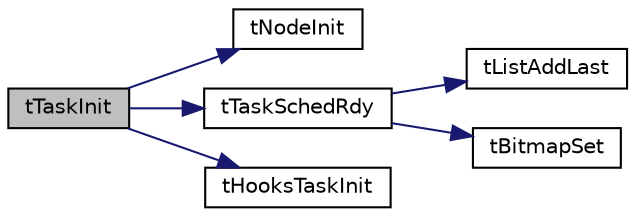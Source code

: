 digraph "tTaskInit"
{
  edge [fontname="Helvetica",fontsize="10",labelfontname="Helvetica",labelfontsize="10"];
  node [fontname="Helvetica",fontsize="10",shape=record];
  rankdir="LR";
  Node35 [label="tTaskInit",height=0.2,width=0.4,color="black", fillcolor="grey75", style="filled", fontcolor="black"];
  Node35 -> Node36 [color="midnightblue",fontsize="10",style="solid",fontname="Helvetica"];
  Node36 [label="tNodeInit",height=0.2,width=0.4,color="black", fillcolor="white", style="filled",URL="$group___xE5_x8F_x8C_xE5_x90_x91_xE9_x93_xBE_xE8_xA1_xA8.html#gae1557d8978ed3d8374e2ab3f0920c860"];
  Node35 -> Node37 [color="midnightblue",fontsize="10",style="solid",fontname="Helvetica"];
  Node37 [label="tTaskSchedRdy",height=0.2,width=0.4,color="black", fillcolor="white", style="filled",URL="$t_core_8c.html#ab7c2dfbda696e43a8c35ab97731837a0",tooltip="将任务设置为就绪状态 "];
  Node37 -> Node38 [color="midnightblue",fontsize="10",style="solid",fontname="Helvetica"];
  Node38 [label="tListAddLast",height=0.2,width=0.4,color="black", fillcolor="white", style="filled",URL="$group___xE5_x8F_x8C_xE5_x90_x91_xE9_x93_xBE_xE8_xA1_xA8.html#ga6278d548e9b37d514acbebc25617f1b6"];
  Node37 -> Node39 [color="midnightblue",fontsize="10",style="solid",fontname="Helvetica"];
  Node39 [label="tBitmapSet",height=0.2,width=0.4,color="black", fillcolor="white", style="filled",URL="$group___xE4_xBD_x8D_xE5_x9B_xBE_xE7_xBB_x93_xE6_x9E_x84.html#ga77e6ff906f4751ea7f055562b94cad54"];
  Node35 -> Node40 [color="midnightblue",fontsize="10",style="solid",fontname="Helvetica"];
  Node40 [label="tHooksTaskInit",height=0.2,width=0.4,color="black", fillcolor="white", style="filled",URL="$t_hooks_8h.html#a7c4f462bd1d7e22836519312218b8f1e"];
}
